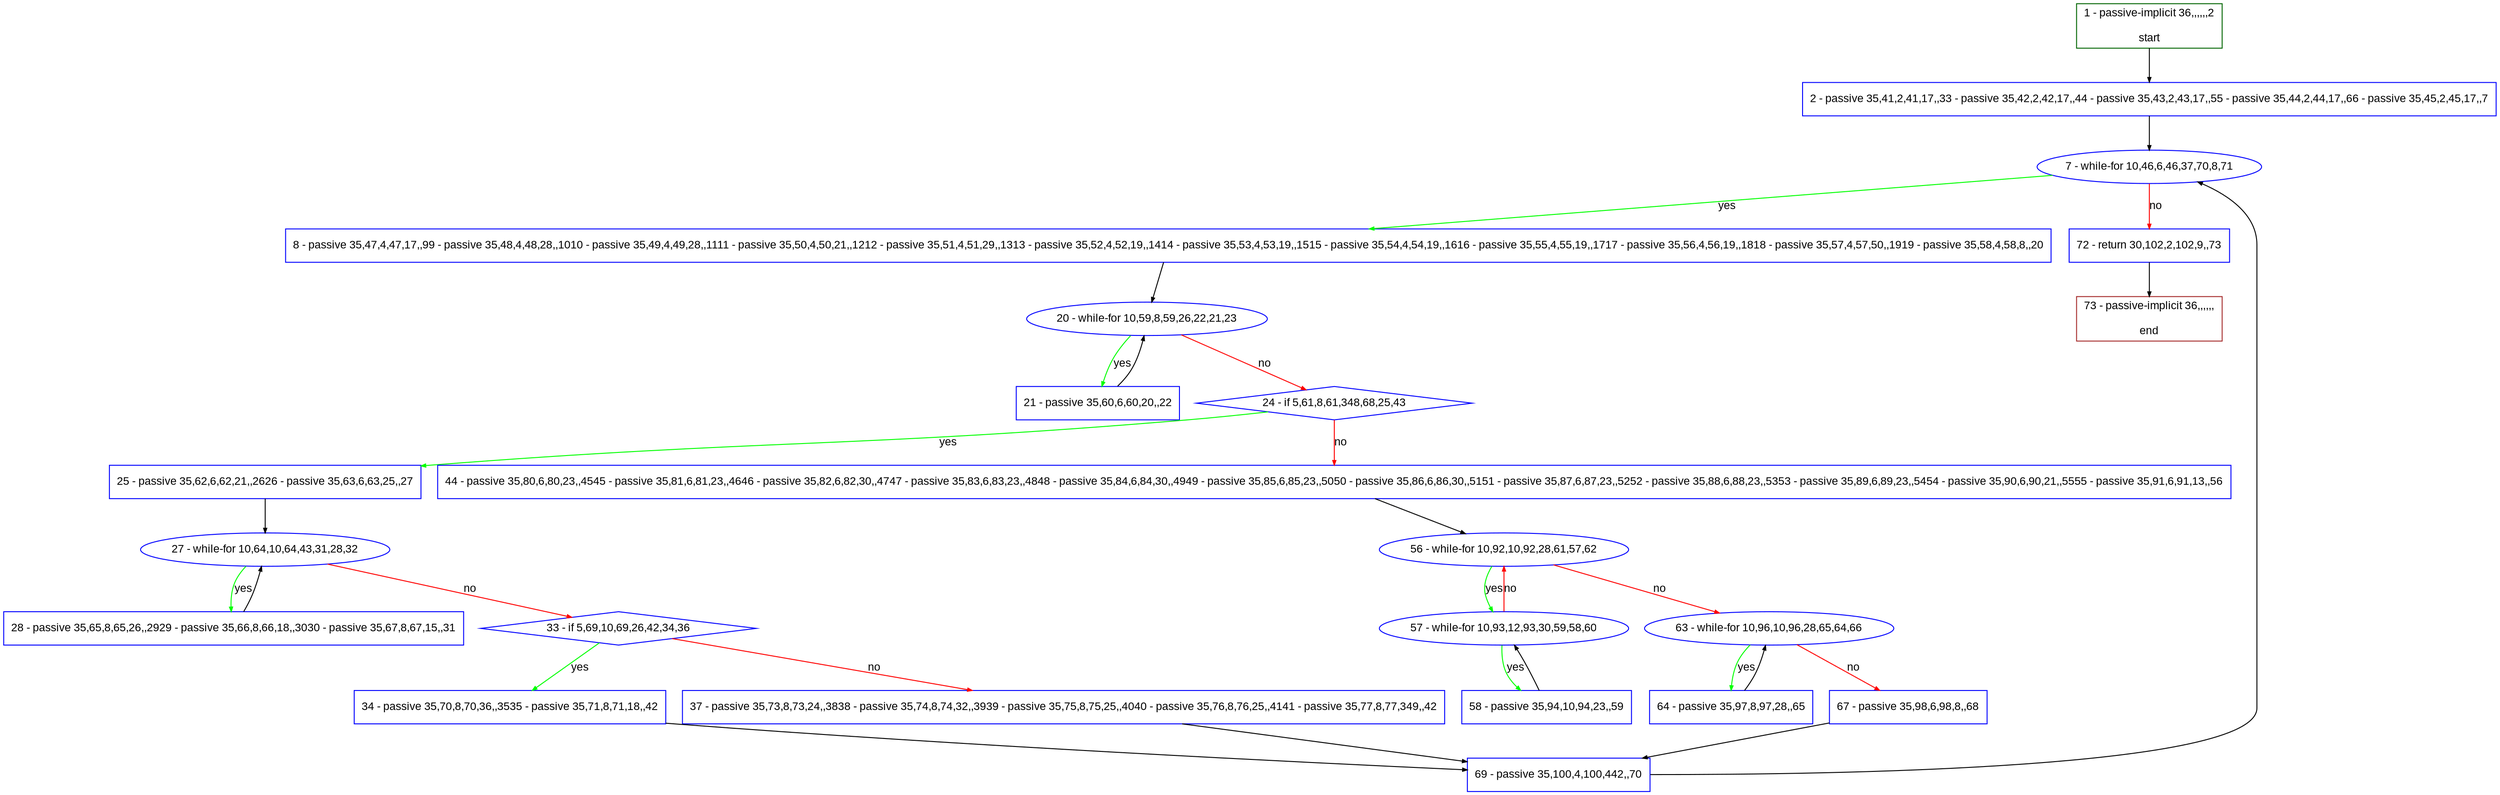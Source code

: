 digraph "" {
  graph [pack="true", label="", fontsize="12", packmode="clust", fontname="Arial", fillcolor="#FFFFCC", bgcolor="white", style="rounded,filled", compound="true"];
  node [node_initialized="no", label="", color="grey", fontsize="12", fillcolor="white", fontname="Arial", style="filled", shape="rectangle", compound="true", fixedsize="false"];
  edge [fontcolor="black", arrowhead="normal", arrowtail="none", arrowsize="0.5", ltail="", label="", color="black", fontsize="12", lhead="", fontname="Arial", dir="forward", compound="true"];
  __N1 [label="2 - passive 35,41,2,41,17,,33 - passive 35,42,2,42,17,,44 - passive 35,43,2,43,17,,55 - passive 35,44,2,44,17,,66 - passive 35,45,2,45,17,,7", color="#0000ff", fillcolor="#ffffff", style="filled", shape="box"];
  __N2 [label="1 - passive-implicit 36,,,,,,2\n\nstart", color="#006400", fillcolor="#ffffff", style="filled", shape="box"];
  __N3 [label="7 - while-for 10,46,6,46,37,70,8,71", color="#0000ff", fillcolor="#ffffff", style="filled", shape="oval"];
  __N4 [label="8 - passive 35,47,4,47,17,,99 - passive 35,48,4,48,28,,1010 - passive 35,49,4,49,28,,1111 - passive 35,50,4,50,21,,1212 - passive 35,51,4,51,29,,1313 - passive 35,52,4,52,19,,1414 - passive 35,53,4,53,19,,1515 - passive 35,54,4,54,19,,1616 - passive 35,55,4,55,19,,1717 - passive 35,56,4,56,19,,1818 - passive 35,57,4,57,50,,1919 - passive 35,58,4,58,8,,20", color="#0000ff", fillcolor="#ffffff", style="filled", shape="box"];
  __N5 [label="72 - return 30,102,2,102,9,,73", color="#0000ff", fillcolor="#ffffff", style="filled", shape="box"];
  __N6 [label="20 - while-for 10,59,8,59,26,22,21,23", color="#0000ff", fillcolor="#ffffff", style="filled", shape="oval"];
  __N7 [label="21 - passive 35,60,6,60,20,,22", color="#0000ff", fillcolor="#ffffff", style="filled", shape="box"];
  __N8 [label="24 - if 5,61,8,61,348,68,25,43", color="#0000ff", fillcolor="#ffffff", style="filled", shape="diamond"];
  __N9 [label="25 - passive 35,62,6,62,21,,2626 - passive 35,63,6,63,25,,27", color="#0000ff", fillcolor="#ffffff", style="filled", shape="box"];
  __N10 [label="44 - passive 35,80,6,80,23,,4545 - passive 35,81,6,81,23,,4646 - passive 35,82,6,82,30,,4747 - passive 35,83,6,83,23,,4848 - passive 35,84,6,84,30,,4949 - passive 35,85,6,85,23,,5050 - passive 35,86,6,86,30,,5151 - passive 35,87,6,87,23,,5252 - passive 35,88,6,88,23,,5353 - passive 35,89,6,89,23,,5454 - passive 35,90,6,90,21,,5555 - passive 35,91,6,91,13,,56", color="#0000ff", fillcolor="#ffffff", style="filled", shape="box"];
  __N11 [label="27 - while-for 10,64,10,64,43,31,28,32", color="#0000ff", fillcolor="#ffffff", style="filled", shape="oval"];
  __N12 [label="28 - passive 35,65,8,65,26,,2929 - passive 35,66,8,66,18,,3030 - passive 35,67,8,67,15,,31", color="#0000ff", fillcolor="#ffffff", style="filled", shape="box"];
  __N13 [label="33 - if 5,69,10,69,26,42,34,36", color="#0000ff", fillcolor="#ffffff", style="filled", shape="diamond"];
  __N14 [label="34 - passive 35,70,8,70,36,,3535 - passive 35,71,8,71,18,,42", color="#0000ff", fillcolor="#ffffff", style="filled", shape="box"];
  __N15 [label="37 - passive 35,73,8,73,24,,3838 - passive 35,74,8,74,32,,3939 - passive 35,75,8,75,25,,4040 - passive 35,76,8,76,25,,4141 - passive 35,77,8,77,349,,42", color="#0000ff", fillcolor="#ffffff", style="filled", shape="box"];
  __N16 [label="69 - passive 35,100,4,100,442,,70", color="#0000ff", fillcolor="#ffffff", style="filled", shape="box"];
  __N17 [label="56 - while-for 10,92,10,92,28,61,57,62", color="#0000ff", fillcolor="#ffffff", style="filled", shape="oval"];
  __N18 [label="57 - while-for 10,93,12,93,30,59,58,60", color="#0000ff", fillcolor="#ffffff", style="filled", shape="oval"];
  __N19 [label="63 - while-for 10,96,10,96,28,65,64,66", color="#0000ff", fillcolor="#ffffff", style="filled", shape="oval"];
  __N20 [label="58 - passive 35,94,10,94,23,,59", color="#0000ff", fillcolor="#ffffff", style="filled", shape="box"];
  __N21 [label="64 - passive 35,97,8,97,28,,65", color="#0000ff", fillcolor="#ffffff", style="filled", shape="box"];
  __N22 [label="67 - passive 35,98,6,98,8,,68", color="#0000ff", fillcolor="#ffffff", style="filled", shape="box"];
  __N23 [label="73 - passive-implicit 36,,,,,,\n\nend", color="#a52a2a", fillcolor="#ffffff", style="filled", shape="box"];
  __N2 -> __N1 [arrowhead="normal", arrowtail="none", color="#000000", label="", dir="forward"];
  __N1 -> __N3 [arrowhead="normal", arrowtail="none", color="#000000", label="", dir="forward"];
  __N3 -> __N4 [arrowhead="normal", arrowtail="none", color="#00ff00", label="yes", dir="forward"];
  __N3 -> __N5 [arrowhead="normal", arrowtail="none", color="#ff0000", label="no", dir="forward"];
  __N4 -> __N6 [arrowhead="normal", arrowtail="none", color="#000000", label="", dir="forward"];
  __N6 -> __N7 [arrowhead="normal", arrowtail="none", color="#00ff00", label="yes", dir="forward"];
  __N7 -> __N6 [arrowhead="normal", arrowtail="none", color="#000000", label="", dir="forward"];
  __N6 -> __N8 [arrowhead="normal", arrowtail="none", color="#ff0000", label="no", dir="forward"];
  __N8 -> __N9 [arrowhead="normal", arrowtail="none", color="#00ff00", label="yes", dir="forward"];
  __N8 -> __N10 [arrowhead="normal", arrowtail="none", color="#ff0000", label="no", dir="forward"];
  __N9 -> __N11 [arrowhead="normal", arrowtail="none", color="#000000", label="", dir="forward"];
  __N11 -> __N12 [arrowhead="normal", arrowtail="none", color="#00ff00", label="yes", dir="forward"];
  __N12 -> __N11 [arrowhead="normal", arrowtail="none", color="#000000", label="", dir="forward"];
  __N11 -> __N13 [arrowhead="normal", arrowtail="none", color="#ff0000", label="no", dir="forward"];
  __N13 -> __N14 [arrowhead="normal", arrowtail="none", color="#00ff00", label="yes", dir="forward"];
  __N13 -> __N15 [arrowhead="normal", arrowtail="none", color="#ff0000", label="no", dir="forward"];
  __N14 -> __N16 [arrowhead="normal", arrowtail="none", color="#000000", label="", dir="forward"];
  __N15 -> __N16 [arrowhead="normal", arrowtail="none", color="#000000", label="", dir="forward"];
  __N10 -> __N17 [arrowhead="normal", arrowtail="none", color="#000000", label="", dir="forward"];
  __N17 -> __N18 [arrowhead="normal", arrowtail="none", color="#00ff00", label="yes", dir="forward"];
  __N18 -> __N17 [arrowhead="normal", arrowtail="none", color="#ff0000", label="no", dir="forward"];
  __N17 -> __N19 [arrowhead="normal", arrowtail="none", color="#ff0000", label="no", dir="forward"];
  __N18 -> __N20 [arrowhead="normal", arrowtail="none", color="#00ff00", label="yes", dir="forward"];
  __N20 -> __N18 [arrowhead="normal", arrowtail="none", color="#000000", label="", dir="forward"];
  __N19 -> __N21 [arrowhead="normal", arrowtail="none", color="#00ff00", label="yes", dir="forward"];
  __N21 -> __N19 [arrowhead="normal", arrowtail="none", color="#000000", label="", dir="forward"];
  __N19 -> __N22 [arrowhead="normal", arrowtail="none", color="#ff0000", label="no", dir="forward"];
  __N22 -> __N16 [arrowhead="normal", arrowtail="none", color="#000000", label="", dir="forward"];
  __N16 -> __N3 [arrowhead="normal", arrowtail="none", color="#000000", label="", dir="forward"];
  __N5 -> __N23 [arrowhead="normal", arrowtail="none", color="#000000", label="", dir="forward"];
}
